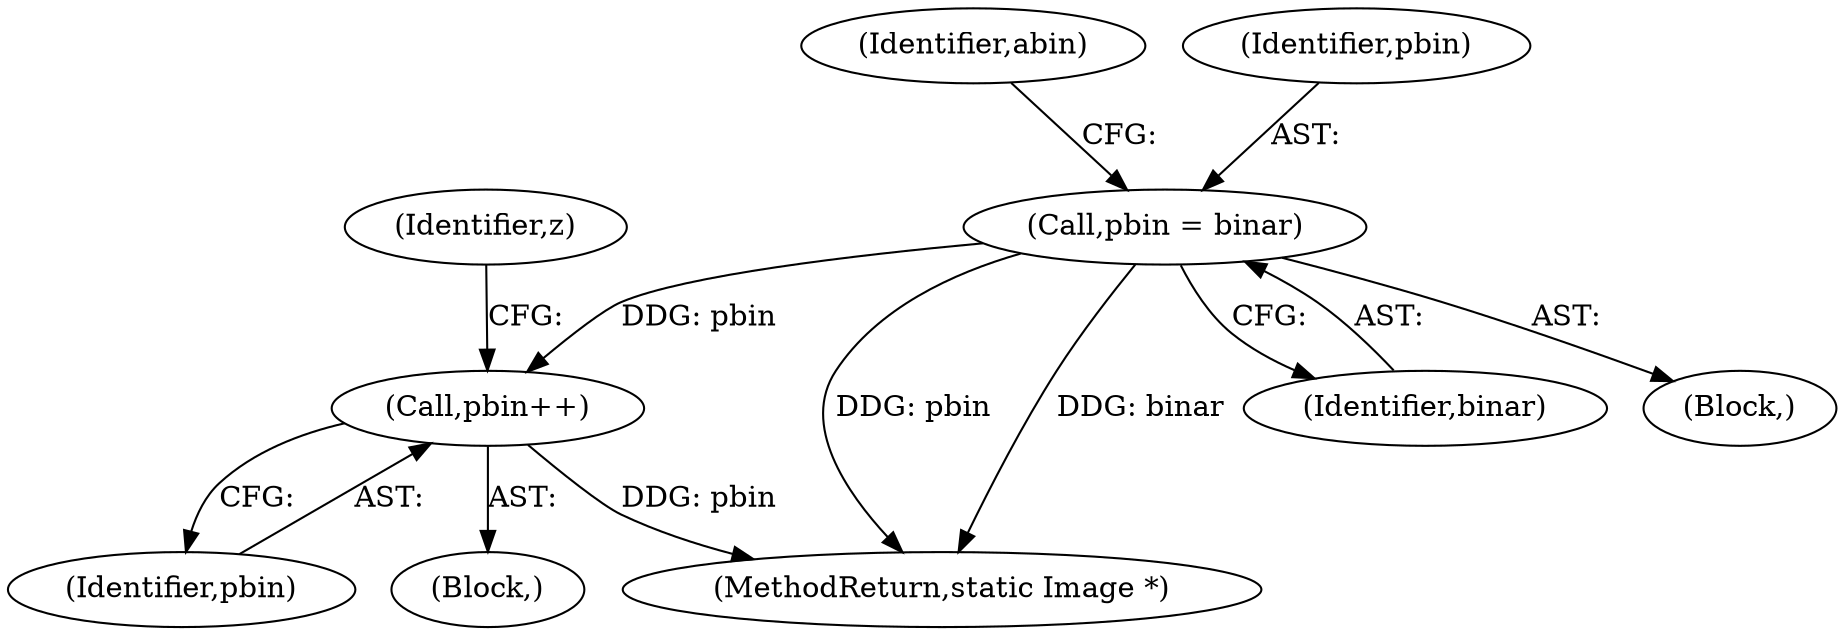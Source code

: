 digraph "0_ImageMagick_f6e9d0d9955e85bdd7540b251cd50d598dacc5e6_54@pointer" {
"1000335" [label="(Call,pbin = binar)"];
"1000374" [label="(Call,pbin++)"];
"1000339" [label="(Identifier,abin)"];
"1000374" [label="(Call,pbin++)"];
"1000352" [label="(Identifier,z)"];
"1000562" [label="(MethodReturn,static Image *)"];
"1000375" [label="(Identifier,pbin)"];
"1000336" [label="(Identifier,pbin)"];
"1000335" [label="(Call,pbin = binar)"];
"1000337" [label="(Identifier,binar)"];
"1000353" [label="(Block,)"];
"1000292" [label="(Block,)"];
"1000335" -> "1000292"  [label="AST: "];
"1000335" -> "1000337"  [label="CFG: "];
"1000336" -> "1000335"  [label="AST: "];
"1000337" -> "1000335"  [label="AST: "];
"1000339" -> "1000335"  [label="CFG: "];
"1000335" -> "1000562"  [label="DDG: pbin"];
"1000335" -> "1000562"  [label="DDG: binar"];
"1000335" -> "1000374"  [label="DDG: pbin"];
"1000374" -> "1000353"  [label="AST: "];
"1000374" -> "1000375"  [label="CFG: "];
"1000375" -> "1000374"  [label="AST: "];
"1000352" -> "1000374"  [label="CFG: "];
"1000374" -> "1000562"  [label="DDG: pbin"];
}
